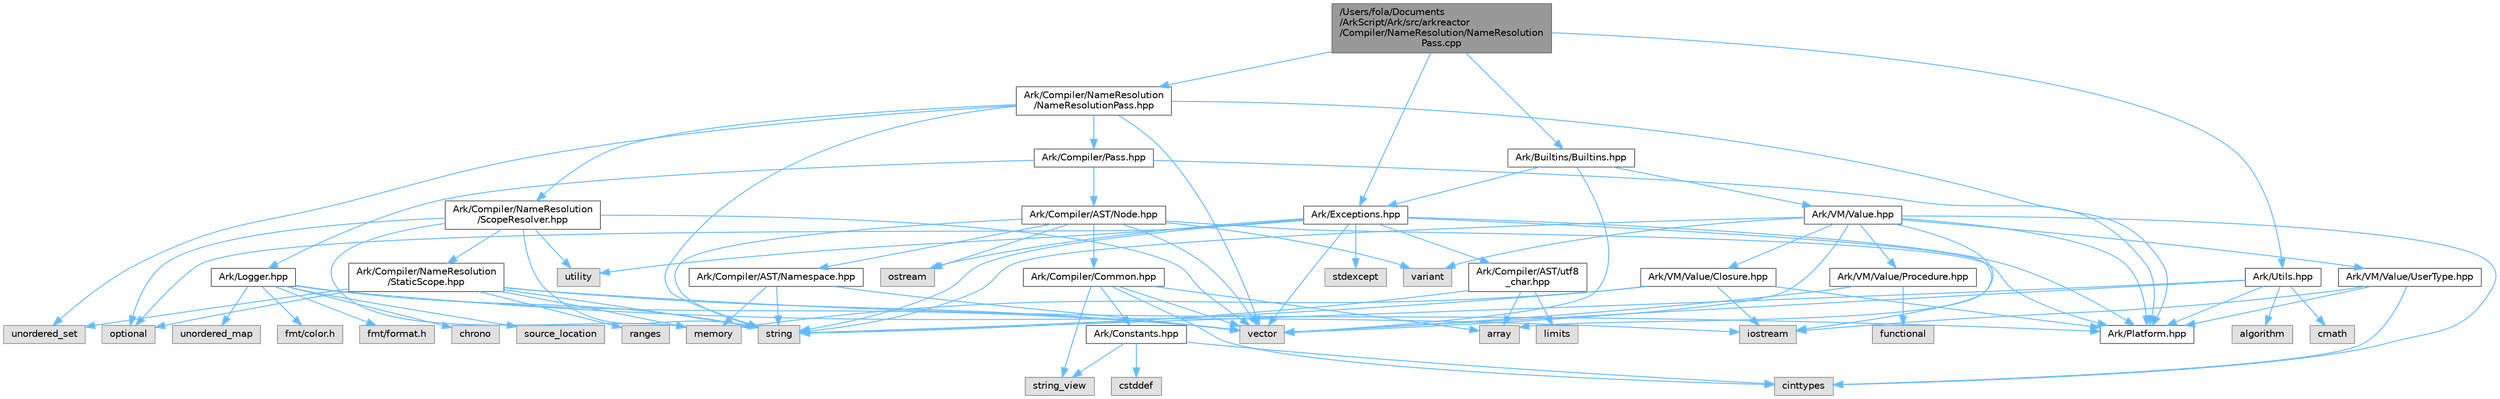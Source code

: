digraph "/Users/fola/Documents/ArkScript/Ark/src/arkreactor/Compiler/NameResolution/NameResolutionPass.cpp"
{
 // INTERACTIVE_SVG=YES
 // LATEX_PDF_SIZE
  bgcolor="transparent";
  edge [fontname=Helvetica,fontsize=10,labelfontname=Helvetica,labelfontsize=10];
  node [fontname=Helvetica,fontsize=10,shape=box,height=0.2,width=0.4];
  Node1 [id="Node000001",label="/Users/fola/Documents\l/ArkScript/Ark/src/arkreactor\l/Compiler/NameResolution/NameResolution\lPass.cpp",height=0.2,width=0.4,color="gray40", fillcolor="grey60", style="filled", fontcolor="black",tooltip=" "];
  Node1 -> Node2 [id="edge1_Node000001_Node000002",color="steelblue1",style="solid",tooltip=" "];
  Node2 [id="Node000002",label="Ark/Compiler/NameResolution\l/NameResolutionPass.hpp",height=0.2,width=0.4,color="grey40", fillcolor="white", style="filled",URL="$d4/de8/NameResolutionPass_8hpp.html",tooltip="Resolves names and fully qualify them in the AST (prefixing them with the package they are from)"];
  Node2 -> Node3 [id="edge2_Node000002_Node000003",color="steelblue1",style="solid",tooltip=" "];
  Node3 [id="Node000003",label="vector",height=0.2,width=0.4,color="grey60", fillcolor="#E0E0E0", style="filled",tooltip=" "];
  Node2 -> Node4 [id="edge3_Node000002_Node000004",color="steelblue1",style="solid",tooltip=" "];
  Node4 [id="Node000004",label="string",height=0.2,width=0.4,color="grey60", fillcolor="#E0E0E0", style="filled",tooltip=" "];
  Node2 -> Node5 [id="edge4_Node000002_Node000005",color="steelblue1",style="solid",tooltip=" "];
  Node5 [id="Node000005",label="unordered_set",height=0.2,width=0.4,color="grey60", fillcolor="#E0E0E0", style="filled",tooltip=" "];
  Node2 -> Node6 [id="edge5_Node000002_Node000006",color="steelblue1",style="solid",tooltip=" "];
  Node6 [id="Node000006",label="Ark/Platform.hpp",height=0.2,width=0.4,color="grey40", fillcolor="white", style="filled",URL="$d5/d40/Platform_8hpp.html",tooltip="ArkScript configuration macros."];
  Node2 -> Node7 [id="edge6_Node000002_Node000007",color="steelblue1",style="solid",tooltip=" "];
  Node7 [id="Node000007",label="Ark/Compiler/Pass.hpp",height=0.2,width=0.4,color="grey40", fillcolor="white", style="filled",URL="$df/d5f/Pass_8hpp.html",tooltip="Interface for a compiler pass (take in an AST, output an AST)"];
  Node7 -> Node6 [id="edge7_Node000007_Node000006",color="steelblue1",style="solid",tooltip=" "];
  Node7 -> Node8 [id="edge8_Node000007_Node000008",color="steelblue1",style="solid",tooltip=" "];
  Node8 [id="Node000008",label="Ark/Compiler/AST/Node.hpp",height=0.2,width=0.4,color="grey40", fillcolor="white", style="filled",URL="$d7/dc6/Node_8hpp.html",tooltip="AST node used by the parser, optimizer and compiler."];
  Node8 -> Node9 [id="edge9_Node000008_Node000009",color="steelblue1",style="solid",tooltip=" "];
  Node9 [id="Node000009",label="variant",height=0.2,width=0.4,color="grey60", fillcolor="#E0E0E0", style="filled",tooltip=" "];
  Node8 -> Node10 [id="edge10_Node000008_Node000010",color="steelblue1",style="solid",tooltip=" "];
  Node10 [id="Node000010",label="ostream",height=0.2,width=0.4,color="grey60", fillcolor="#E0E0E0", style="filled",tooltip=" "];
  Node8 -> Node4 [id="edge11_Node000008_Node000004",color="steelblue1",style="solid",tooltip=" "];
  Node8 -> Node3 [id="edge12_Node000008_Node000003",color="steelblue1",style="solid",tooltip=" "];
  Node8 -> Node11 [id="edge13_Node000008_Node000011",color="steelblue1",style="solid",tooltip=" "];
  Node11 [id="Node000011",label="Ark/Compiler/AST/Namespace.hpp",height=0.2,width=0.4,color="grey40", fillcolor="white", style="filled",URL="$da/d33/Namespace_8hpp.html",tooltip=" "];
  Node11 -> Node4 [id="edge14_Node000011_Node000004",color="steelblue1",style="solid",tooltip=" "];
  Node11 -> Node3 [id="edge15_Node000011_Node000003",color="steelblue1",style="solid",tooltip=" "];
  Node11 -> Node12 [id="edge16_Node000011_Node000012",color="steelblue1",style="solid",tooltip=" "];
  Node12 [id="Node000012",label="memory",height=0.2,width=0.4,color="grey60", fillcolor="#E0E0E0", style="filled",tooltip=" "];
  Node8 -> Node13 [id="edge17_Node000008_Node000013",color="steelblue1",style="solid",tooltip=" "];
  Node13 [id="Node000013",label="Ark/Compiler/Common.hpp",height=0.2,width=0.4,color="grey40", fillcolor="white", style="filled",URL="$d8/ddd/Common_8hpp.html",tooltip="Common code for the compiler."];
  Node13 -> Node14 [id="edge18_Node000013_Node000014",color="steelblue1",style="solid",tooltip=" "];
  Node14 [id="Node000014",label="array",height=0.2,width=0.4,color="grey60", fillcolor="#E0E0E0", style="filled",tooltip=" "];
  Node13 -> Node15 [id="edge19_Node000013_Node000015",color="steelblue1",style="solid",tooltip=" "];
  Node15 [id="Node000015",label="string_view",height=0.2,width=0.4,color="grey60", fillcolor="#E0E0E0", style="filled",tooltip=" "];
  Node13 -> Node3 [id="edge20_Node000013_Node000003",color="steelblue1",style="solid",tooltip=" "];
  Node13 -> Node16 [id="edge21_Node000013_Node000016",color="steelblue1",style="solid",tooltip=" "];
  Node16 [id="Node000016",label="cinttypes",height=0.2,width=0.4,color="grey60", fillcolor="#E0E0E0", style="filled",tooltip=" "];
  Node13 -> Node17 [id="edge22_Node000013_Node000017",color="steelblue1",style="solid",tooltip=" "];
  Node17 [id="Node000017",label="Ark/Constants.hpp",height=0.2,width=0.4,color="grey40", fillcolor="white", style="filled",URL="$d6/de9/Constants_8hpp.html",tooltip="Constants used by ArkScript."];
  Node17 -> Node15 [id="edge23_Node000017_Node000015",color="steelblue1",style="solid",tooltip=" "];
  Node17 -> Node16 [id="edge24_Node000017_Node000016",color="steelblue1",style="solid",tooltip=" "];
  Node17 -> Node18 [id="edge25_Node000017_Node000018",color="steelblue1",style="solid",tooltip=" "];
  Node18 [id="Node000018",label="cstddef",height=0.2,width=0.4,color="grey60", fillcolor="#E0E0E0", style="filled",tooltip=" "];
  Node8 -> Node6 [id="edge26_Node000008_Node000006",color="steelblue1",style="solid",tooltip=" "];
  Node7 -> Node19 [id="edge27_Node000007_Node000019",color="steelblue1",style="solid",tooltip=" "];
  Node19 [id="Node000019",label="Ark/Logger.hpp",height=0.2,width=0.4,color="grey40", fillcolor="white", style="filled",URL="$d9/d11/Logger_8hpp.html",tooltip="Internal logger."];
  Node19 -> Node20 [id="edge28_Node000019_Node000020",color="steelblue1",style="solid",tooltip=" "];
  Node20 [id="Node000020",label="iostream",height=0.2,width=0.4,color="grey60", fillcolor="#E0E0E0", style="filled",tooltip=" "];
  Node19 -> Node21 [id="edge29_Node000019_Node000021",color="steelblue1",style="solid",tooltip=" "];
  Node21 [id="Node000021",label="fmt/format.h",height=0.2,width=0.4,color="grey60", fillcolor="#E0E0E0", style="filled",tooltip=" "];
  Node19 -> Node4 [id="edge30_Node000019_Node000004",color="steelblue1",style="solid",tooltip=" "];
  Node19 -> Node22 [id="edge31_Node000019_Node000022",color="steelblue1",style="solid",tooltip=" "];
  Node22 [id="Node000022",label="chrono",height=0.2,width=0.4,color="grey60", fillcolor="#E0E0E0", style="filled",tooltip=" "];
  Node19 -> Node23 [id="edge32_Node000019_Node000023",color="steelblue1",style="solid",tooltip=" "];
  Node23 [id="Node000023",label="source_location",height=0.2,width=0.4,color="grey60", fillcolor="#E0E0E0", style="filled",tooltip=" "];
  Node19 -> Node3 [id="edge33_Node000019_Node000003",color="steelblue1",style="solid",tooltip=" "];
  Node19 -> Node24 [id="edge34_Node000019_Node000024",color="steelblue1",style="solid",tooltip=" "];
  Node24 [id="Node000024",label="unordered_map",height=0.2,width=0.4,color="grey60", fillcolor="#E0E0E0", style="filled",tooltip=" "];
  Node19 -> Node25 [id="edge35_Node000019_Node000025",color="steelblue1",style="solid",tooltip=" "];
  Node25 [id="Node000025",label="fmt/color.h",height=0.2,width=0.4,color="grey60", fillcolor="#E0E0E0", style="filled",tooltip=" "];
  Node2 -> Node26 [id="edge36_Node000002_Node000026",color="steelblue1",style="solid",tooltip=" "];
  Node26 [id="Node000026",label="Ark/Compiler/NameResolution\l/ScopeResolver.hpp",height=0.2,width=0.4,color="grey40", fillcolor="white", style="filled",URL="$db/d5b/ScopeResolver_8hpp.html",tooltip="Handle scope resolution at compile time."];
  Node26 -> Node4 [id="edge37_Node000026_Node000004",color="steelblue1",style="solid",tooltip=" "];
  Node26 -> Node27 [id="edge38_Node000026_Node000027",color="steelblue1",style="solid",tooltip=" "];
  Node27 [id="Node000027",label="optional",height=0.2,width=0.4,color="grey60", fillcolor="#E0E0E0", style="filled",tooltip=" "];
  Node26 -> Node12 [id="edge39_Node000026_Node000012",color="steelblue1",style="solid",tooltip=" "];
  Node26 -> Node3 [id="edge40_Node000026_Node000003",color="steelblue1",style="solid",tooltip=" "];
  Node26 -> Node28 [id="edge41_Node000026_Node000028",color="steelblue1",style="solid",tooltip=" "];
  Node28 [id="Node000028",label="utility",height=0.2,width=0.4,color="grey60", fillcolor="#E0E0E0", style="filled",tooltip=" "];
  Node26 -> Node29 [id="edge42_Node000026_Node000029",color="steelblue1",style="solid",tooltip=" "];
  Node29 [id="Node000029",label="Ark/Compiler/NameResolution\l/StaticScope.hpp",height=0.2,width=0.4,color="grey40", fillcolor="white", style="filled",URL="$df/db8/StaticScope_8hpp.html",tooltip="Static scopes (for functions, loops) and namespace scopes (for packages) definitions,..."];
  Node29 -> Node4 [id="edge43_Node000029_Node000004",color="steelblue1",style="solid",tooltip=" "];
  Node29 -> Node27 [id="edge44_Node000029_Node000027",color="steelblue1",style="solid",tooltip=" "];
  Node29 -> Node12 [id="edge45_Node000029_Node000012",color="steelblue1",style="solid",tooltip=" "];
  Node29 -> Node3 [id="edge46_Node000029_Node000003",color="steelblue1",style="solid",tooltip=" "];
  Node29 -> Node30 [id="edge47_Node000029_Node000030",color="steelblue1",style="solid",tooltip=" "];
  Node30 [id="Node000030",label="ranges",height=0.2,width=0.4,color="grey60", fillcolor="#E0E0E0", style="filled",tooltip=" "];
  Node29 -> Node5 [id="edge48_Node000029_Node000005",color="steelblue1",style="solid",tooltip=" "];
  Node29 -> Node6 [id="edge49_Node000029_Node000006",color="steelblue1",style="solid",tooltip=" "];
  Node1 -> Node31 [id="edge50_Node000001_Node000031",color="steelblue1",style="solid",tooltip=" "];
  Node31 [id="Node000031",label="Ark/Exceptions.hpp",height=0.2,width=0.4,color="grey40", fillcolor="white", style="filled",URL="$d2/de9/Exceptions_8hpp.html",tooltip="ArkScript homemade exceptions."];
  Node31 -> Node4 [id="edge51_Node000031_Node000004",color="steelblue1",style="solid",tooltip=" "];
  Node31 -> Node28 [id="edge52_Node000031_Node000028",color="steelblue1",style="solid",tooltip=" "];
  Node31 -> Node3 [id="edge53_Node000031_Node000003",color="steelblue1",style="solid",tooltip=" "];
  Node31 -> Node32 [id="edge54_Node000031_Node000032",color="steelblue1",style="solid",tooltip=" "];
  Node32 [id="Node000032",label="stdexcept",height=0.2,width=0.4,color="grey60", fillcolor="#E0E0E0", style="filled",tooltip=" "];
  Node31 -> Node27 [id="edge55_Node000031_Node000027",color="steelblue1",style="solid",tooltip=" "];
  Node31 -> Node10 [id="edge56_Node000031_Node000010",color="steelblue1",style="solid",tooltip=" "];
  Node31 -> Node20 [id="edge57_Node000031_Node000020",color="steelblue1",style="solid",tooltip=" "];
  Node31 -> Node33 [id="edge58_Node000031_Node000033",color="steelblue1",style="solid",tooltip=" "];
  Node33 [id="Node000033",label="Ark/Compiler/AST/utf8\l_char.hpp",height=0.2,width=0.4,color="grey40", fillcolor="white", style="filled",URL="$db/d4e/utf8__char_8hpp.html",tooltip=" "];
  Node33 -> Node14 [id="edge59_Node000033_Node000014",color="steelblue1",style="solid",tooltip=" "];
  Node33 -> Node4 [id="edge60_Node000033_Node000004",color="steelblue1",style="solid",tooltip=" "];
  Node33 -> Node34 [id="edge61_Node000033_Node000034",color="steelblue1",style="solid",tooltip=" "];
  Node34 [id="Node000034",label="limits",height=0.2,width=0.4,color="grey60", fillcolor="#E0E0E0", style="filled",tooltip=" "];
  Node31 -> Node6 [id="edge62_Node000031_Node000006",color="steelblue1",style="solid",tooltip=" "];
  Node1 -> Node35 [id="edge63_Node000001_Node000035",color="steelblue1",style="solid",tooltip=" "];
  Node35 [id="Node000035",label="Ark/Utils.hpp",height=0.2,width=0.4,color="grey40", fillcolor="white", style="filled",URL="$d4/dcb/Ark_2Utils_8hpp.html",tooltip="Lots of utilities about string, filesystem and more."];
  Node35 -> Node6 [id="edge64_Node000035_Node000006",color="steelblue1",style="solid",tooltip=" "];
  Node35 -> Node36 [id="edge65_Node000035_Node000036",color="steelblue1",style="solid",tooltip=" "];
  Node36 [id="Node000036",label="algorithm",height=0.2,width=0.4,color="grey60", fillcolor="#E0E0E0", style="filled",tooltip=" "];
  Node35 -> Node4 [id="edge66_Node000035_Node000004",color="steelblue1",style="solid",tooltip=" "];
  Node35 -> Node3 [id="edge67_Node000035_Node000003",color="steelblue1",style="solid",tooltip=" "];
  Node35 -> Node37 [id="edge68_Node000035_Node000037",color="steelblue1",style="solid",tooltip=" "];
  Node37 [id="Node000037",label="cmath",height=0.2,width=0.4,color="grey60", fillcolor="#E0E0E0", style="filled",tooltip=" "];
  Node1 -> Node38 [id="edge69_Node000001_Node000038",color="steelblue1",style="solid",tooltip=" "];
  Node38 [id="Node000038",label="Ark/Builtins/Builtins.hpp",height=0.2,width=0.4,color="grey40", fillcolor="white", style="filled",URL="$da/d84/Builtins_8hpp.html",tooltip="Host the declaration of all the ArkScript builtins."];
  Node38 -> Node3 [id="edge70_Node000038_Node000003",color="steelblue1",style="solid",tooltip=" "];
  Node38 -> Node39 [id="edge71_Node000038_Node000039",color="steelblue1",style="solid",tooltip=" "];
  Node39 [id="Node000039",label="Ark/VM/Value.hpp",height=0.2,width=0.4,color="grey40", fillcolor="white", style="filled",URL="$de/dfd/Value_8hpp.html",tooltip="Default value type handled by the virtual machine."];
  Node39 -> Node3 [id="edge72_Node000039_Node000003",color="steelblue1",style="solid",tooltip=" "];
  Node39 -> Node9 [id="edge73_Node000039_Node000009",color="steelblue1",style="solid",tooltip=" "];
  Node39 -> Node4 [id="edge74_Node000039_Node000004",color="steelblue1",style="solid",tooltip=" "];
  Node39 -> Node16 [id="edge75_Node000039_Node000016",color="steelblue1",style="solid",tooltip=" "];
  Node39 -> Node14 [id="edge76_Node000039_Node000014",color="steelblue1",style="solid",tooltip=" "];
  Node39 -> Node40 [id="edge77_Node000039_Node000040",color="steelblue1",style="solid",tooltip=" "];
  Node40 [id="Node000040",label="Ark/VM/Value/Closure.hpp",height=0.2,width=0.4,color="grey40", fillcolor="white", style="filled",URL="$dc/dd5/Closure_8hpp.html",tooltip="Subtype of the value type, handling closures."];
  Node40 -> Node12 [id="edge78_Node000040_Node000012",color="steelblue1",style="solid",tooltip=" "];
  Node40 -> Node20 [id="edge79_Node000040_Node000020",color="steelblue1",style="solid",tooltip=" "];
  Node40 -> Node4 [id="edge80_Node000040_Node000004",color="steelblue1",style="solid",tooltip=" "];
  Node40 -> Node6 [id="edge81_Node000040_Node000006",color="steelblue1",style="solid",tooltip=" "];
  Node39 -> Node41 [id="edge82_Node000039_Node000041",color="steelblue1",style="solid",tooltip=" "];
  Node41 [id="Node000041",label="Ark/VM/Value/UserType.hpp",height=0.2,width=0.4,color="grey40", fillcolor="white", style="filled",URL="$dc/d3d/UserType_8hpp.html",tooltip="Subtype of the value, capable of handling any C++ type."];
  Node41 -> Node20 [id="edge83_Node000041_Node000020",color="steelblue1",style="solid",tooltip=" "];
  Node41 -> Node16 [id="edge84_Node000041_Node000016",color="steelblue1",style="solid",tooltip=" "];
  Node41 -> Node6 [id="edge85_Node000041_Node000006",color="steelblue1",style="solid",tooltip=" "];
  Node39 -> Node42 [id="edge86_Node000039_Node000042",color="steelblue1",style="solid",tooltip=" "];
  Node42 [id="Node000042",label="Ark/VM/Value/Procedure.hpp",height=0.2,width=0.4,color="grey40", fillcolor="white", style="filled",URL="$da/dcf/Procedure_8hpp.html",tooltip="Wrapper object for user-defined functions."];
  Node42 -> Node43 [id="edge87_Node000042_Node000043",color="steelblue1",style="solid",tooltip=" "];
  Node43 [id="Node000043",label="functional",height=0.2,width=0.4,color="grey60", fillcolor="#E0E0E0", style="filled",tooltip=" "];
  Node42 -> Node3 [id="edge88_Node000042_Node000003",color="steelblue1",style="solid",tooltip=" "];
  Node39 -> Node6 [id="edge89_Node000039_Node000006",color="steelblue1",style="solid",tooltip=" "];
  Node38 -> Node31 [id="edge90_Node000038_Node000031",color="steelblue1",style="solid",tooltip=" "];
}
